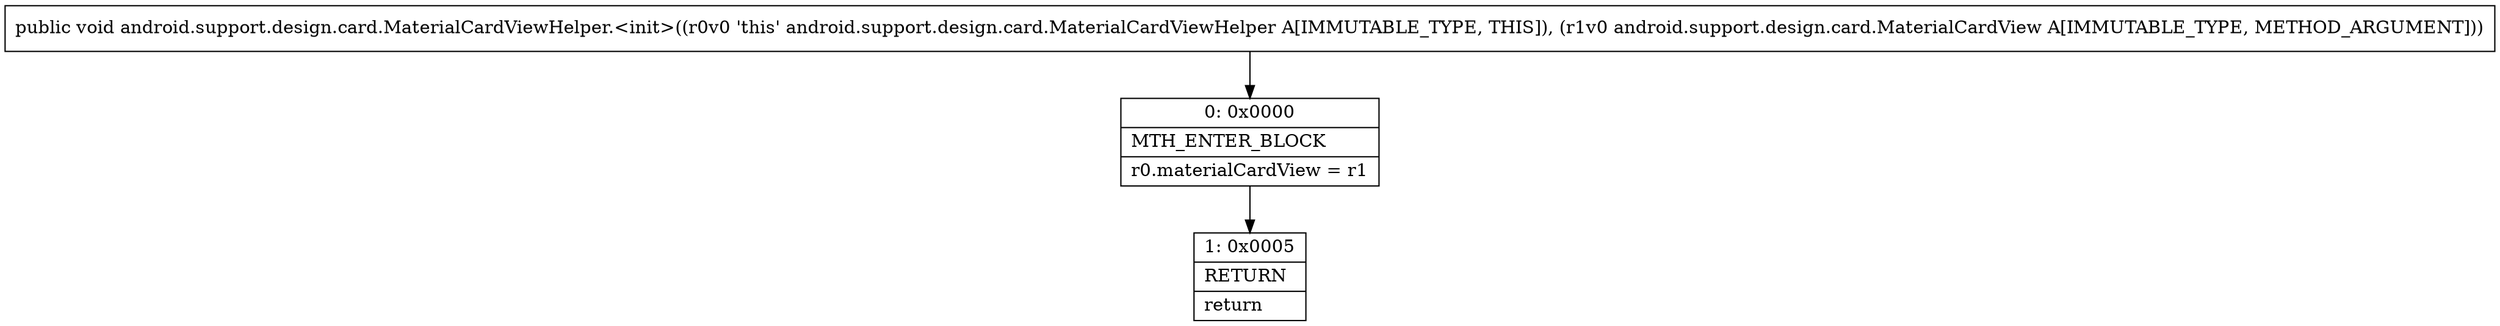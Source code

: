 digraph "CFG forandroid.support.design.card.MaterialCardViewHelper.\<init\>(Landroid\/support\/design\/card\/MaterialCardView;)V" {
Node_0 [shape=record,label="{0\:\ 0x0000|MTH_ENTER_BLOCK\l|r0.materialCardView = r1\l}"];
Node_1 [shape=record,label="{1\:\ 0x0005|RETURN\l|return\l}"];
MethodNode[shape=record,label="{public void android.support.design.card.MaterialCardViewHelper.\<init\>((r0v0 'this' android.support.design.card.MaterialCardViewHelper A[IMMUTABLE_TYPE, THIS]), (r1v0 android.support.design.card.MaterialCardView A[IMMUTABLE_TYPE, METHOD_ARGUMENT])) }"];
MethodNode -> Node_0;
Node_0 -> Node_1;
}

